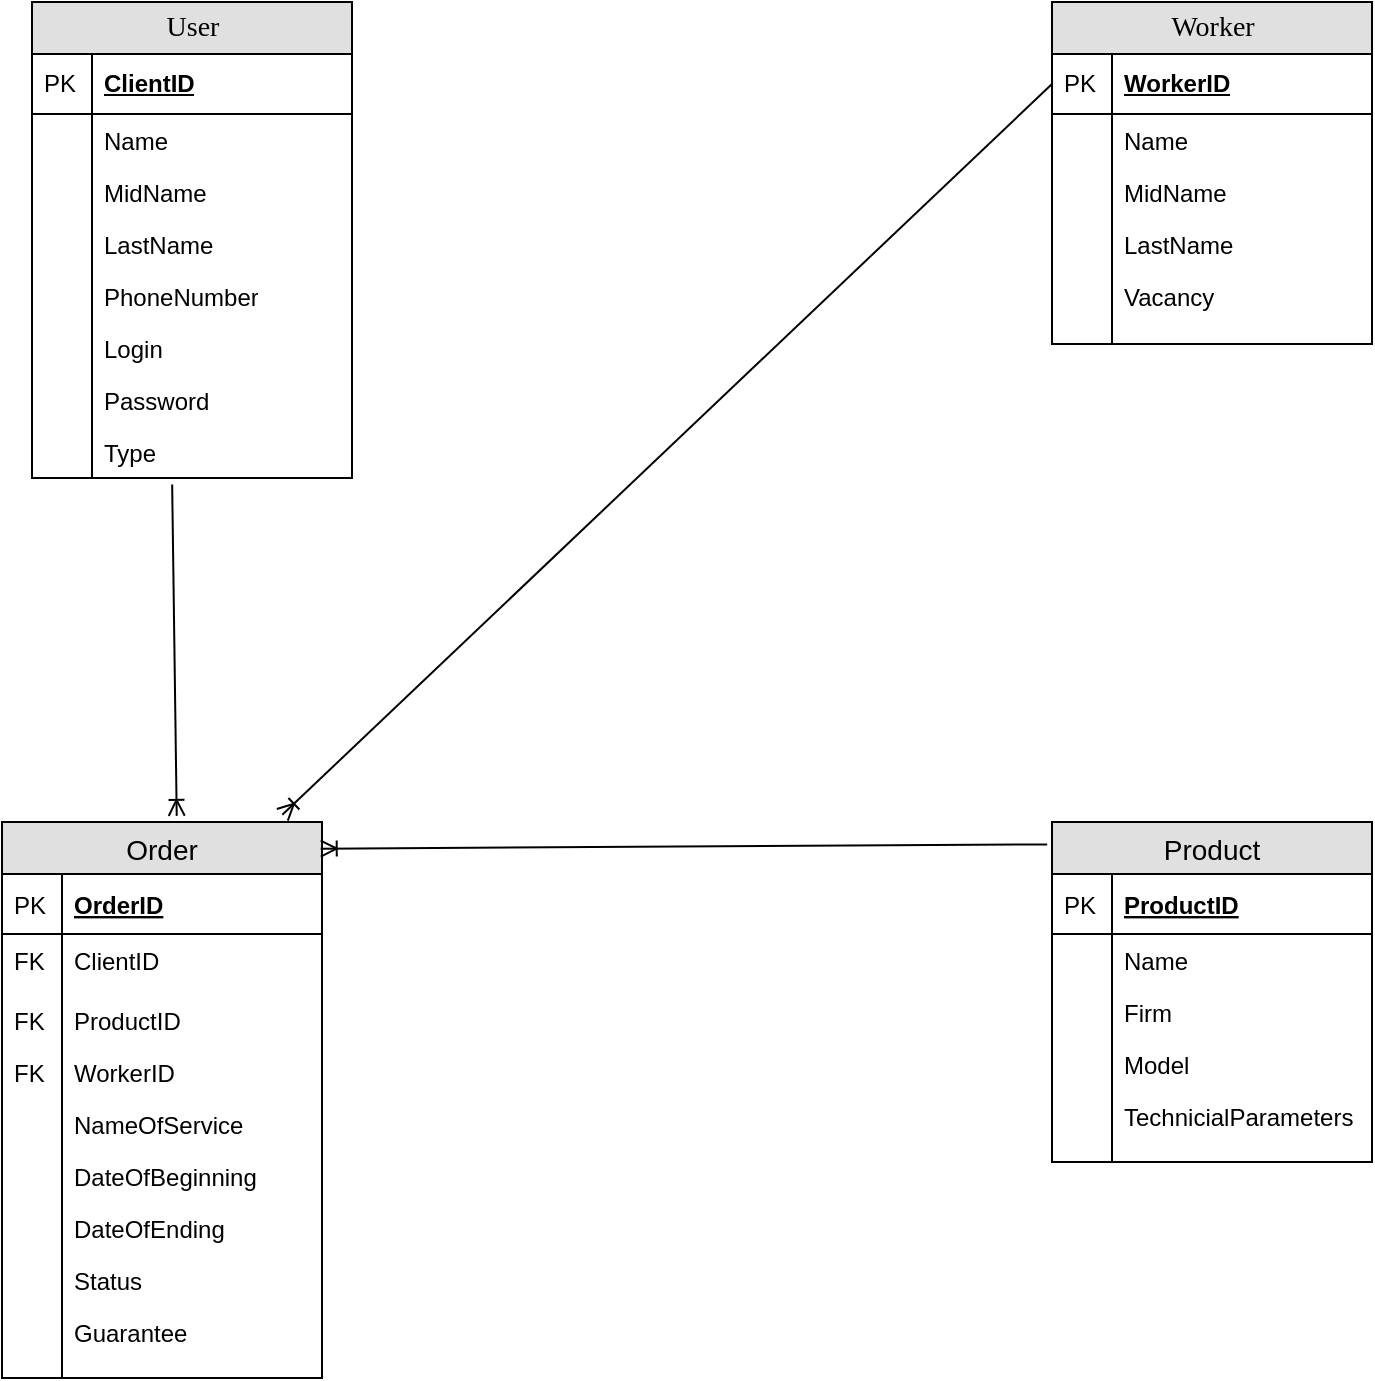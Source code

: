 <mxfile version="10.7.4" type="github"><diagram name="Page-1" id="e56a1550-8fbb-45ad-956c-1786394a9013"><mxGraphModel dx="1010" dy="582" grid="1" gridSize="10" guides="1" tooltips="1" connect="1" arrows="1" fold="1" page="1" pageScale="1" pageWidth="1100" pageHeight="850" background="#ffffff" math="0" shadow="0"><root><mxCell id="0"/><mxCell id="1" parent="0"/><mxCell id="2e49270ec7c68f3f-8" value="User" style="swimlane;html=1;fontStyle=0;childLayout=stackLayout;horizontal=1;startSize=26;fillColor=#e0e0e0;horizontalStack=0;resizeParent=1;resizeLast=0;collapsible=1;marginBottom=0;swimlaneFillColor=#ffffff;align=center;rounded=0;shadow=0;comic=0;labelBackgroundColor=none;strokeColor=#000000;strokeWidth=1;fontFamily=Verdana;fontSize=14;fontColor=#000000;swimlaneLine=1;" parent="1" vertex="1"><mxGeometry x="140" y="9" width="160" height="238" as="geometry"/></mxCell><mxCell id="2e49270ec7c68f3f-9" value="ClientID" style="shape=partialRectangle;top=0;left=0;right=0;bottom=1;html=1;align=left;verticalAlign=middle;fillColor=none;spacingLeft=34;spacingRight=4;whiteSpace=wrap;overflow=hidden;rotatable=0;points=[[0,0.5],[1,0.5]];portConstraint=eastwest;dropTarget=0;fontStyle=5;" parent="2e49270ec7c68f3f-8" vertex="1"><mxGeometry y="26" width="160" height="30" as="geometry"/></mxCell><mxCell id="2e49270ec7c68f3f-10" value="PK" style="shape=partialRectangle;top=0;left=0;bottom=0;html=1;fillColor=none;align=left;verticalAlign=middle;spacingLeft=4;spacingRight=4;whiteSpace=wrap;overflow=hidden;rotatable=0;points=[];portConstraint=eastwest;part=1;" parent="2e49270ec7c68f3f-9" vertex="1" connectable="0"><mxGeometry width="30" height="30" as="geometry"/></mxCell><mxCell id="2e49270ec7c68f3f-11" value="Name" style="shape=partialRectangle;top=0;left=0;right=0;bottom=0;html=1;align=left;verticalAlign=top;fillColor=none;spacingLeft=34;spacingRight=4;whiteSpace=wrap;overflow=hidden;rotatable=0;points=[[0,0.5],[1,0.5]];portConstraint=eastwest;dropTarget=0;" parent="2e49270ec7c68f3f-8" vertex="1"><mxGeometry y="56" width="160" height="26" as="geometry"/></mxCell><mxCell id="2e49270ec7c68f3f-12" value="" style="shape=partialRectangle;top=0;left=0;bottom=0;html=1;fillColor=none;align=left;verticalAlign=top;spacingLeft=4;spacingRight=4;whiteSpace=wrap;overflow=hidden;rotatable=0;points=[];portConstraint=eastwest;part=1;" parent="2e49270ec7c68f3f-11" vertex="1" connectable="0"><mxGeometry width="30" height="26" as="geometry"/></mxCell><mxCell id="2e49270ec7c68f3f-13" value="MidName" style="shape=partialRectangle;top=0;left=0;right=0;bottom=0;html=1;align=left;verticalAlign=top;fillColor=none;spacingLeft=34;spacingRight=4;whiteSpace=wrap;overflow=hidden;rotatable=0;points=[[0,0.5],[1,0.5]];portConstraint=eastwest;dropTarget=0;" parent="2e49270ec7c68f3f-8" vertex="1"><mxGeometry y="82" width="160" height="26" as="geometry"/></mxCell><mxCell id="2e49270ec7c68f3f-14" value="" style="shape=partialRectangle;top=0;left=0;bottom=0;html=1;fillColor=none;align=left;verticalAlign=top;spacingLeft=4;spacingRight=4;whiteSpace=wrap;overflow=hidden;rotatable=0;points=[];portConstraint=eastwest;part=1;" parent="2e49270ec7c68f3f-13" vertex="1" connectable="0"><mxGeometry width="30" height="26" as="geometry"/></mxCell><mxCell id="2e49270ec7c68f3f-15" value="LastName" style="shape=partialRectangle;top=0;left=0;right=0;bottom=0;html=1;align=left;verticalAlign=top;fillColor=none;spacingLeft=34;spacingRight=4;whiteSpace=wrap;overflow=hidden;rotatable=0;points=[[0,0.5],[1,0.5]];portConstraint=eastwest;dropTarget=0;" parent="2e49270ec7c68f3f-8" vertex="1"><mxGeometry y="108" width="160" height="26" as="geometry"/></mxCell><mxCell id="2e49270ec7c68f3f-16" value="" style="shape=partialRectangle;top=0;left=0;bottom=0;html=1;fillColor=none;align=left;verticalAlign=top;spacingLeft=4;spacingRight=4;whiteSpace=wrap;overflow=hidden;rotatable=0;points=[];portConstraint=eastwest;part=1;" parent="2e49270ec7c68f3f-15" vertex="1" connectable="0"><mxGeometry width="30" height="26" as="geometry"/></mxCell><mxCell id="dgEd9h6C8QUHjy-DAuUv-50" value="PhoneNumber" style="shape=partialRectangle;top=0;left=0;right=0;bottom=0;html=1;align=left;verticalAlign=top;fillColor=none;spacingLeft=34;spacingRight=4;whiteSpace=wrap;overflow=hidden;rotatable=0;points=[[0,0.5],[1,0.5]];portConstraint=eastwest;dropTarget=0;" parent="2e49270ec7c68f3f-8" vertex="1"><mxGeometry y="134" width="160" height="26" as="geometry"/></mxCell><mxCell id="dgEd9h6C8QUHjy-DAuUv-51" value="" style="shape=partialRectangle;top=0;left=0;bottom=0;html=1;fillColor=none;align=left;verticalAlign=top;spacingLeft=4;spacingRight=4;whiteSpace=wrap;overflow=hidden;rotatable=0;points=[];portConstraint=eastwest;part=1;" parent="dgEd9h6C8QUHjy-DAuUv-50" vertex="1" connectable="0"><mxGeometry width="30" height="26" as="geometry"/></mxCell><mxCell id="1t4FAC0QkQ_IlfEiostJ-3" value="Login" style="shape=partialRectangle;top=0;left=0;right=0;bottom=0;align=left;verticalAlign=top;fillColor=none;spacingLeft=34;spacingRight=4;overflow=hidden;rotatable=0;points=[[0,0.5],[1,0.5]];portConstraint=eastwest;dropTarget=0;fontSize=12;" vertex="1" parent="2e49270ec7c68f3f-8"><mxGeometry y="160" width="160" height="26" as="geometry"/></mxCell><mxCell id="1t4FAC0QkQ_IlfEiostJ-4" value="" style="shape=partialRectangle;top=0;left=0;bottom=0;fillColor=none;align=left;verticalAlign=top;spacingLeft=4;spacingRight=4;overflow=hidden;rotatable=0;points=[];portConstraint=eastwest;part=1;fontSize=12;" vertex="1" connectable="0" parent="1t4FAC0QkQ_IlfEiostJ-3"><mxGeometry width="30" height="26" as="geometry"/></mxCell><mxCell id="1t4FAC0QkQ_IlfEiostJ-7" value="Password" style="shape=partialRectangle;top=0;left=0;right=0;bottom=0;align=left;verticalAlign=top;fillColor=none;spacingLeft=34;spacingRight=4;overflow=hidden;rotatable=0;points=[[0,0.5],[1,0.5]];portConstraint=eastwest;dropTarget=0;fontSize=12;" vertex="1" parent="2e49270ec7c68f3f-8"><mxGeometry y="186" width="160" height="26" as="geometry"/></mxCell><mxCell id="1t4FAC0QkQ_IlfEiostJ-8" value="" style="shape=partialRectangle;top=0;left=0;bottom=0;fillColor=none;align=left;verticalAlign=top;spacingLeft=4;spacingRight=4;overflow=hidden;rotatable=0;points=[];portConstraint=eastwest;part=1;fontSize=12;" vertex="1" connectable="0" parent="1t4FAC0QkQ_IlfEiostJ-7"><mxGeometry width="30" height="26" as="geometry"/></mxCell><mxCell id="1t4FAC0QkQ_IlfEiostJ-5" value="Type" style="shape=partialRectangle;top=0;left=0;right=0;bottom=0;align=left;verticalAlign=top;fillColor=none;spacingLeft=34;spacingRight=4;overflow=hidden;rotatable=0;points=[[0,0.5],[1,0.5]];portConstraint=eastwest;dropTarget=0;fontSize=12;" vertex="1" parent="2e49270ec7c68f3f-8"><mxGeometry y="212" width="160" height="26" as="geometry"/></mxCell><mxCell id="1t4FAC0QkQ_IlfEiostJ-6" value="" style="shape=partialRectangle;top=0;left=0;bottom=0;fillColor=none;align=left;verticalAlign=top;spacingLeft=4;spacingRight=4;overflow=hidden;rotatable=0;points=[];portConstraint=eastwest;part=1;fontSize=12;" vertex="1" connectable="0" parent="1t4FAC0QkQ_IlfEiostJ-5"><mxGeometry width="30" height="26" as="geometry"/></mxCell><mxCell id="2e49270ec7c68f3f-30" value="Worker" style="swimlane;html=1;fontStyle=0;childLayout=stackLayout;horizontal=1;startSize=26;fillColor=#e0e0e0;horizontalStack=0;resizeParent=1;resizeLast=0;collapsible=1;marginBottom=0;swimlaneFillColor=#ffffff;align=center;rounded=0;shadow=0;comic=0;labelBackgroundColor=none;strokeColor=#000000;strokeWidth=1;fontFamily=Verdana;fontSize=14;fontColor=#000000;" parent="1" vertex="1"><mxGeometry x="650" y="9" width="160" height="171" as="geometry"/></mxCell><mxCell id="2e49270ec7c68f3f-31" value="WorkerID" style="shape=partialRectangle;top=0;left=0;right=0;bottom=1;html=1;align=left;verticalAlign=middle;fillColor=none;spacingLeft=34;spacingRight=4;whiteSpace=wrap;overflow=hidden;rotatable=0;points=[[0,0.5],[1,0.5]];portConstraint=eastwest;dropTarget=0;fontStyle=5;" parent="2e49270ec7c68f3f-30" vertex="1"><mxGeometry y="26" width="160" height="30" as="geometry"/></mxCell><mxCell id="2e49270ec7c68f3f-32" value="PK" style="shape=partialRectangle;top=0;left=0;bottom=0;html=1;fillColor=none;align=left;verticalAlign=middle;spacingLeft=4;spacingRight=4;whiteSpace=wrap;overflow=hidden;rotatable=0;points=[];portConstraint=eastwest;part=1;" parent="2e49270ec7c68f3f-31" vertex="1" connectable="0"><mxGeometry width="30" height="30" as="geometry"/></mxCell><mxCell id="2e49270ec7c68f3f-33" value="Name" style="shape=partialRectangle;top=0;left=0;right=0;bottom=0;html=1;align=left;verticalAlign=top;fillColor=none;spacingLeft=34;spacingRight=4;whiteSpace=wrap;overflow=hidden;rotatable=0;points=[[0,0.5],[1,0.5]];portConstraint=eastwest;dropTarget=0;" parent="2e49270ec7c68f3f-30" vertex="1"><mxGeometry y="56" width="160" height="26" as="geometry"/></mxCell><mxCell id="2e49270ec7c68f3f-34" value="" style="shape=partialRectangle;top=0;left=0;bottom=0;html=1;fillColor=none;align=left;verticalAlign=top;spacingLeft=4;spacingRight=4;whiteSpace=wrap;overflow=hidden;rotatable=0;points=[];portConstraint=eastwest;part=1;" parent="2e49270ec7c68f3f-33" vertex="1" connectable="0"><mxGeometry width="30" height="26" as="geometry"/></mxCell><mxCell id="2e49270ec7c68f3f-35" value="MidName" style="shape=partialRectangle;top=0;left=0;right=0;bottom=0;html=1;align=left;verticalAlign=top;fillColor=none;spacingLeft=34;spacingRight=4;whiteSpace=wrap;overflow=hidden;rotatable=0;points=[[0,0.5],[1,0.5]];portConstraint=eastwest;dropTarget=0;" parent="2e49270ec7c68f3f-30" vertex="1"><mxGeometry y="82" width="160" height="26" as="geometry"/></mxCell><mxCell id="2e49270ec7c68f3f-36" value="" style="shape=partialRectangle;top=0;left=0;bottom=0;html=1;fillColor=none;align=left;verticalAlign=top;spacingLeft=4;spacingRight=4;whiteSpace=wrap;overflow=hidden;rotatable=0;points=[];portConstraint=eastwest;part=1;" parent="2e49270ec7c68f3f-35" vertex="1" connectable="0"><mxGeometry width="30" height="26" as="geometry"/></mxCell><mxCell id="2e49270ec7c68f3f-37" value="LastName" style="shape=partialRectangle;top=0;left=0;right=0;bottom=0;html=1;align=left;verticalAlign=top;fillColor=none;spacingLeft=34;spacingRight=4;whiteSpace=wrap;overflow=hidden;rotatable=0;points=[[0,0.5],[1,0.5]];portConstraint=eastwest;dropTarget=0;" parent="2e49270ec7c68f3f-30" vertex="1"><mxGeometry y="108" width="160" height="26" as="geometry"/></mxCell><mxCell id="2e49270ec7c68f3f-38" value="" style="shape=partialRectangle;top=0;left=0;bottom=0;html=1;fillColor=none;align=left;verticalAlign=top;spacingLeft=4;spacingRight=4;whiteSpace=wrap;overflow=hidden;rotatable=0;points=[];portConstraint=eastwest;part=1;" parent="2e49270ec7c68f3f-37" vertex="1" connectable="0"><mxGeometry width="30" height="26" as="geometry"/></mxCell><mxCell id="dgEd9h6C8QUHjy-DAuUv-56" value="Vacancy" style="shape=partialRectangle;top=0;left=0;right=0;bottom=0;html=1;align=left;verticalAlign=top;fillColor=none;spacingLeft=34;spacingRight=4;whiteSpace=wrap;overflow=hidden;rotatable=0;points=[[0,0.5],[1,0.5]];portConstraint=eastwest;dropTarget=0;" parent="2e49270ec7c68f3f-30" vertex="1"><mxGeometry y="134" width="160" height="26" as="geometry"/></mxCell><mxCell id="dgEd9h6C8QUHjy-DAuUv-57" value="" style="shape=partialRectangle;top=0;left=0;bottom=0;html=1;fillColor=none;align=left;verticalAlign=top;spacingLeft=4;spacingRight=4;whiteSpace=wrap;overflow=hidden;rotatable=0;points=[];portConstraint=eastwest;part=1;" parent="dgEd9h6C8QUHjy-DAuUv-56" vertex="1" connectable="0"><mxGeometry width="30" height="26" as="geometry"/></mxCell><mxCell id="2e49270ec7c68f3f-39" value="" style="shape=partialRectangle;top=0;left=0;right=0;bottom=0;html=1;align=left;verticalAlign=top;fillColor=none;spacingLeft=34;spacingRight=4;whiteSpace=wrap;overflow=hidden;rotatable=0;points=[[0,0.5],[1,0.5]];portConstraint=eastwest;dropTarget=0;" parent="2e49270ec7c68f3f-30" vertex="1"><mxGeometry y="160" width="160" height="10" as="geometry"/></mxCell><mxCell id="2e49270ec7c68f3f-40" value="" style="shape=partialRectangle;top=0;left=0;bottom=0;html=1;fillColor=none;align=left;verticalAlign=top;spacingLeft=4;spacingRight=4;whiteSpace=wrap;overflow=hidden;rotatable=0;points=[];portConstraint=eastwest;part=1;" parent="2e49270ec7c68f3f-39" vertex="1" connectable="0"><mxGeometry width="30" height="10" as="geometry"/></mxCell><mxCell id="dgEd9h6C8QUHjy-DAuUv-1" value="Order" style="swimlane;fontStyle=0;childLayout=stackLayout;horizontal=1;startSize=26;fillColor=#e0e0e0;horizontalStack=0;resizeParent=1;resizeParentMax=0;resizeLast=0;collapsible=1;marginBottom=0;swimlaneFillColor=#ffffff;align=center;fontSize=14;" parent="1" vertex="1"><mxGeometry x="125" y="419" width="160" height="278" as="geometry"><mxRectangle x="250" y="333" width="70" height="26" as="alternateBounds"/></mxGeometry></mxCell><mxCell id="dgEd9h6C8QUHjy-DAuUv-2" value="OrderID" style="shape=partialRectangle;top=0;left=0;right=0;bottom=1;align=left;verticalAlign=middle;fillColor=none;spacingLeft=34;spacingRight=4;overflow=hidden;rotatable=0;points=[[0,0.5],[1,0.5]];portConstraint=eastwest;dropTarget=0;fontStyle=5;fontSize=12;" parent="dgEd9h6C8QUHjy-DAuUv-1" vertex="1"><mxGeometry y="26" width="160" height="30" as="geometry"/></mxCell><mxCell id="dgEd9h6C8QUHjy-DAuUv-3" value="PK" style="shape=partialRectangle;top=0;left=0;bottom=0;fillColor=none;align=left;verticalAlign=middle;spacingLeft=4;spacingRight=4;overflow=hidden;rotatable=0;points=[];portConstraint=eastwest;part=1;fontSize=12;" parent="dgEd9h6C8QUHjy-DAuUv-2" vertex="1" connectable="0"><mxGeometry width="30" height="30" as="geometry"/></mxCell><mxCell id="dgEd9h6C8QUHjy-DAuUv-54" value="ClientID" style="shape=partialRectangle;top=0;left=0;right=0;bottom=0;align=left;verticalAlign=top;fillColor=none;spacingLeft=34;spacingRight=4;overflow=hidden;rotatable=0;points=[[0,0.5],[1,0.5]];portConstraint=eastwest;dropTarget=0;fontSize=12;" parent="dgEd9h6C8QUHjy-DAuUv-1" vertex="1"><mxGeometry y="56" width="160" height="30" as="geometry"/></mxCell><mxCell id="dgEd9h6C8QUHjy-DAuUv-55" value="FK" style="shape=partialRectangle;top=0;left=0;bottom=0;fillColor=none;align=left;verticalAlign=top;spacingLeft=4;spacingRight=4;overflow=hidden;rotatable=0;points=[];portConstraint=eastwest;part=1;fontSize=12;" parent="dgEd9h6C8QUHjy-DAuUv-54" vertex="1" connectable="0"><mxGeometry width="30" height="30" as="geometry"/></mxCell><mxCell id="dgEd9h6C8QUHjy-DAuUv-52" value="ProductID" style="shape=partialRectangle;top=0;left=0;right=0;bottom=0;align=left;verticalAlign=top;fillColor=none;spacingLeft=34;spacingRight=4;overflow=hidden;rotatable=0;points=[[0,0.5],[1,0.5]];portConstraint=eastwest;dropTarget=0;fontSize=12;" parent="dgEd9h6C8QUHjy-DAuUv-1" vertex="1"><mxGeometry y="86" width="160" height="26" as="geometry"/></mxCell><mxCell id="dgEd9h6C8QUHjy-DAuUv-53" value="FK" style="shape=partialRectangle;top=0;left=0;bottom=0;fillColor=none;align=left;verticalAlign=top;spacingLeft=4;spacingRight=4;overflow=hidden;rotatable=0;points=[];portConstraint=eastwest;part=1;fontSize=12;" parent="dgEd9h6C8QUHjy-DAuUv-52" vertex="1" connectable="0"><mxGeometry width="30" height="26" as="geometry"/></mxCell><mxCell id="Cm2wK3WcRPLcECe4KZQW-1" value="WorkerID" style="shape=partialRectangle;top=0;left=0;right=0;bottom=0;align=left;verticalAlign=top;fillColor=none;spacingLeft=34;spacingRight=4;overflow=hidden;rotatable=0;points=[[0,0.5],[1,0.5]];portConstraint=eastwest;dropTarget=0;fontSize=12;" parent="dgEd9h6C8QUHjy-DAuUv-1" vertex="1"><mxGeometry y="112" width="160" height="26" as="geometry"/></mxCell><mxCell id="Cm2wK3WcRPLcECe4KZQW-2" value="FK" style="shape=partialRectangle;top=0;left=0;bottom=0;fillColor=none;align=left;verticalAlign=top;spacingLeft=4;spacingRight=4;overflow=hidden;rotatable=0;points=[];portConstraint=eastwest;part=1;fontSize=12;" parent="Cm2wK3WcRPLcECe4KZQW-1" vertex="1" connectable="0"><mxGeometry width="30" height="26" as="geometry"/></mxCell><mxCell id="dgEd9h6C8QUHjy-DAuUv-4" value="NameOfService" style="shape=partialRectangle;top=0;left=0;right=0;bottom=0;align=left;verticalAlign=top;fillColor=none;spacingLeft=34;spacingRight=4;overflow=hidden;rotatable=0;points=[[0,0.5],[1,0.5]];portConstraint=eastwest;dropTarget=0;fontSize=12;" parent="dgEd9h6C8QUHjy-DAuUv-1" vertex="1"><mxGeometry y="138" width="160" height="26" as="geometry"/></mxCell><mxCell id="dgEd9h6C8QUHjy-DAuUv-5" value="" style="shape=partialRectangle;top=0;left=0;bottom=0;fillColor=none;align=left;verticalAlign=top;spacingLeft=4;spacingRight=4;overflow=hidden;rotatable=0;points=[];portConstraint=eastwest;part=1;fontSize=12;" parent="dgEd9h6C8QUHjy-DAuUv-4" vertex="1" connectable="0"><mxGeometry width="30" height="26" as="geometry"/></mxCell><mxCell id="dgEd9h6C8QUHjy-DAuUv-6" value="DateOfBeginning" style="shape=partialRectangle;top=0;left=0;right=0;bottom=0;align=left;verticalAlign=top;fillColor=none;spacingLeft=34;spacingRight=4;overflow=hidden;rotatable=0;points=[[0,0.5],[1,0.5]];portConstraint=eastwest;dropTarget=0;fontSize=12;" parent="dgEd9h6C8QUHjy-DAuUv-1" vertex="1"><mxGeometry y="164" width="160" height="26" as="geometry"/></mxCell><mxCell id="dgEd9h6C8QUHjy-DAuUv-7" value="" style="shape=partialRectangle;top=0;left=0;bottom=0;fillColor=none;align=left;verticalAlign=top;spacingLeft=4;spacingRight=4;overflow=hidden;rotatable=0;points=[];portConstraint=eastwest;part=1;fontSize=12;" parent="dgEd9h6C8QUHjy-DAuUv-6" vertex="1" connectable="0"><mxGeometry width="30" height="26" as="geometry"/></mxCell><mxCell id="dgEd9h6C8QUHjy-DAuUv-59" value="DateOfEnding" style="shape=partialRectangle;top=0;left=0;right=0;bottom=0;align=left;verticalAlign=top;fillColor=none;spacingLeft=34;spacingRight=4;overflow=hidden;rotatable=0;points=[[0,0.5],[1,0.5]];portConstraint=eastwest;dropTarget=0;fontSize=12;" parent="dgEd9h6C8QUHjy-DAuUv-1" vertex="1"><mxGeometry y="190" width="160" height="26" as="geometry"/></mxCell><mxCell id="dgEd9h6C8QUHjy-DAuUv-60" value="" style="shape=partialRectangle;top=0;left=0;bottom=0;fillColor=none;align=left;verticalAlign=top;spacingLeft=4;spacingRight=4;overflow=hidden;rotatable=0;points=[];portConstraint=eastwest;part=1;fontSize=12;" parent="dgEd9h6C8QUHjy-DAuUv-59" vertex="1" connectable="0"><mxGeometry width="30" height="26" as="geometry"/></mxCell><mxCell id="dgEd9h6C8QUHjy-DAuUv-63" value="Status" style="shape=partialRectangle;top=0;left=0;right=0;bottom=0;align=left;verticalAlign=top;fillColor=none;spacingLeft=34;spacingRight=4;overflow=hidden;rotatable=0;points=[[0,0.5],[1,0.5]];portConstraint=eastwest;dropTarget=0;fontSize=12;" parent="dgEd9h6C8QUHjy-DAuUv-1" vertex="1"><mxGeometry y="216" width="160" height="26" as="geometry"/></mxCell><mxCell id="dgEd9h6C8QUHjy-DAuUv-64" value="" style="shape=partialRectangle;top=0;left=0;bottom=0;fillColor=none;align=left;verticalAlign=top;spacingLeft=4;spacingRight=4;overflow=hidden;rotatable=0;points=[];portConstraint=eastwest;part=1;fontSize=12;" parent="dgEd9h6C8QUHjy-DAuUv-63" vertex="1" connectable="0"><mxGeometry width="30" height="26" as="geometry"/></mxCell><mxCell id="dgEd9h6C8QUHjy-DAuUv-8" value="Guarantee" style="shape=partialRectangle;top=0;left=0;right=0;bottom=0;align=left;verticalAlign=top;fillColor=none;spacingLeft=34;spacingRight=4;overflow=hidden;rotatable=0;points=[[0,0.5],[1,0.5]];portConstraint=eastwest;dropTarget=0;fontSize=12;" parent="dgEd9h6C8QUHjy-DAuUv-1" vertex="1"><mxGeometry y="242" width="160" height="26" as="geometry"/></mxCell><mxCell id="dgEd9h6C8QUHjy-DAuUv-9" value="" style="shape=partialRectangle;top=0;left=0;bottom=0;fillColor=none;align=left;verticalAlign=top;spacingLeft=4;spacingRight=4;overflow=hidden;rotatable=0;points=[];portConstraint=eastwest;part=1;fontSize=12;" parent="dgEd9h6C8QUHjy-DAuUv-8" vertex="1" connectable="0"><mxGeometry width="30" height="26" as="geometry"/></mxCell><mxCell id="dgEd9h6C8QUHjy-DAuUv-10" value="" style="shape=partialRectangle;top=0;left=0;right=0;bottom=0;align=left;verticalAlign=top;fillColor=none;spacingLeft=34;spacingRight=4;overflow=hidden;rotatable=0;points=[[0,0.5],[1,0.5]];portConstraint=eastwest;dropTarget=0;fontSize=12;" parent="dgEd9h6C8QUHjy-DAuUv-1" vertex="1"><mxGeometry y="268" width="160" height="10" as="geometry"/></mxCell><mxCell id="dgEd9h6C8QUHjy-DAuUv-11" value="" style="shape=partialRectangle;top=0;left=0;bottom=0;fillColor=none;align=left;verticalAlign=top;spacingLeft=4;spacingRight=4;overflow=hidden;rotatable=0;points=[];portConstraint=eastwest;part=1;fontSize=12;" parent="dgEd9h6C8QUHjy-DAuUv-10" vertex="1" connectable="0"><mxGeometry width="30" height="10" as="geometry"/></mxCell><mxCell id="dgEd9h6C8QUHjy-DAuUv-12" value="Product" style="swimlane;fontStyle=0;childLayout=stackLayout;horizontal=1;startSize=26;fillColor=#e0e0e0;horizontalStack=0;resizeParent=1;resizeParentMax=0;resizeLast=0;collapsible=1;marginBottom=0;swimlaneFillColor=#ffffff;align=center;fontSize=14;" parent="1" vertex="1"><mxGeometry x="650" y="419" width="160" height="170" as="geometry"/></mxCell><mxCell id="dgEd9h6C8QUHjy-DAuUv-13" value="ProductID" style="shape=partialRectangle;top=0;left=0;right=0;bottom=1;align=left;verticalAlign=middle;fillColor=none;spacingLeft=34;spacingRight=4;overflow=hidden;rotatable=0;points=[[0,0.5],[1,0.5]];portConstraint=eastwest;dropTarget=0;fontStyle=5;fontSize=12;" parent="dgEd9h6C8QUHjy-DAuUv-12" vertex="1"><mxGeometry y="26" width="160" height="30" as="geometry"/></mxCell><mxCell id="dgEd9h6C8QUHjy-DAuUv-14" value="PK" style="shape=partialRectangle;top=0;left=0;bottom=0;fillColor=none;align=left;verticalAlign=middle;spacingLeft=4;spacingRight=4;overflow=hidden;rotatable=0;points=[];portConstraint=eastwest;part=1;fontSize=12;" parent="dgEd9h6C8QUHjy-DAuUv-13" vertex="1" connectable="0"><mxGeometry width="30" height="30" as="geometry"/></mxCell><mxCell id="dgEd9h6C8QUHjy-DAuUv-15" value="Name" style="shape=partialRectangle;top=0;left=0;right=0;bottom=0;align=left;verticalAlign=top;fillColor=none;spacingLeft=34;spacingRight=4;overflow=hidden;rotatable=0;points=[[0,0.5],[1,0.5]];portConstraint=eastwest;dropTarget=0;fontSize=12;" parent="dgEd9h6C8QUHjy-DAuUv-12" vertex="1"><mxGeometry y="56" width="160" height="26" as="geometry"/></mxCell><mxCell id="dgEd9h6C8QUHjy-DAuUv-16" value="" style="shape=partialRectangle;top=0;left=0;bottom=0;fillColor=none;align=left;verticalAlign=top;spacingLeft=4;spacingRight=4;overflow=hidden;rotatable=0;points=[];portConstraint=eastwest;part=1;fontSize=12;" parent="dgEd9h6C8QUHjy-DAuUv-15" vertex="1" connectable="0"><mxGeometry width="30" height="26" as="geometry"/></mxCell><mxCell id="dgEd9h6C8QUHjy-DAuUv-17" value="Firm" style="shape=partialRectangle;top=0;left=0;right=0;bottom=0;align=left;verticalAlign=top;fillColor=none;spacingLeft=34;spacingRight=4;overflow=hidden;rotatable=0;points=[[0,0.5],[1,0.5]];portConstraint=eastwest;dropTarget=0;fontSize=12;" parent="dgEd9h6C8QUHjy-DAuUv-12" vertex="1"><mxGeometry y="82" width="160" height="26" as="geometry"/></mxCell><mxCell id="dgEd9h6C8QUHjy-DAuUv-18" value="" style="shape=partialRectangle;top=0;left=0;bottom=0;fillColor=none;align=left;verticalAlign=top;spacingLeft=4;spacingRight=4;overflow=hidden;rotatable=0;points=[];portConstraint=eastwest;part=1;fontSize=12;" parent="dgEd9h6C8QUHjy-DAuUv-17" vertex="1" connectable="0"><mxGeometry width="30" height="26" as="geometry"/></mxCell><mxCell id="dgEd9h6C8QUHjy-DAuUv-19" value="Model" style="shape=partialRectangle;top=0;left=0;right=0;bottom=0;align=left;verticalAlign=top;fillColor=none;spacingLeft=34;spacingRight=4;overflow=hidden;rotatable=0;points=[[0,0.5],[1,0.5]];portConstraint=eastwest;dropTarget=0;fontSize=12;" parent="dgEd9h6C8QUHjy-DAuUv-12" vertex="1"><mxGeometry y="108" width="160" height="26" as="geometry"/></mxCell><mxCell id="dgEd9h6C8QUHjy-DAuUv-20" value="" style="shape=partialRectangle;top=0;left=0;bottom=0;fillColor=none;align=left;verticalAlign=top;spacingLeft=4;spacingRight=4;overflow=hidden;rotatable=0;points=[];portConstraint=eastwest;part=1;fontSize=12;" parent="dgEd9h6C8QUHjy-DAuUv-19" vertex="1" connectable="0"><mxGeometry width="30" height="26" as="geometry"/></mxCell><mxCell id="dgEd9h6C8QUHjy-DAuUv-61" value="TechnicialParameters" style="shape=partialRectangle;top=0;left=0;right=0;bottom=0;align=left;verticalAlign=top;fillColor=none;spacingLeft=34;spacingRight=4;overflow=hidden;rotatable=0;points=[[0,0.5],[1,0.5]];portConstraint=eastwest;dropTarget=0;fontSize=12;" parent="dgEd9h6C8QUHjy-DAuUv-12" vertex="1"><mxGeometry y="134" width="160" height="26" as="geometry"/></mxCell><mxCell id="dgEd9h6C8QUHjy-DAuUv-62" value="" style="shape=partialRectangle;top=0;left=0;bottom=0;fillColor=none;align=left;verticalAlign=top;spacingLeft=4;spacingRight=4;overflow=hidden;rotatable=0;points=[];portConstraint=eastwest;part=1;fontSize=12;" parent="dgEd9h6C8QUHjy-DAuUv-61" vertex="1" connectable="0"><mxGeometry width="30" height="26" as="geometry"/></mxCell><mxCell id="dgEd9h6C8QUHjy-DAuUv-21" value="" style="shape=partialRectangle;top=0;left=0;right=0;bottom=0;align=left;verticalAlign=top;fillColor=none;spacingLeft=34;spacingRight=4;overflow=hidden;rotatable=0;points=[[0,0.5],[1,0.5]];portConstraint=eastwest;dropTarget=0;fontSize=12;" parent="dgEd9h6C8QUHjy-DAuUv-12" vertex="1"><mxGeometry y="160" width="160" height="10" as="geometry"/></mxCell><mxCell id="dgEd9h6C8QUHjy-DAuUv-22" value="" style="shape=partialRectangle;top=0;left=0;bottom=0;fillColor=none;align=left;verticalAlign=top;spacingLeft=4;spacingRight=4;overflow=hidden;rotatable=0;points=[];portConstraint=eastwest;part=1;fontSize=12;" parent="dgEd9h6C8QUHjy-DAuUv-21" vertex="1" connectable="0"><mxGeometry width="30" height="10" as="geometry"/></mxCell><mxCell id="dgEd9h6C8QUHjy-DAuUv-47" value="" style="fontSize=12;html=1;endArrow=ERoneToMany;entryX=0.996;entryY=0.048;entryDx=0;entryDy=0;entryPerimeter=0;exitX=-0.015;exitY=0.066;exitDx=0;exitDy=0;exitPerimeter=0;" parent="1" source="dgEd9h6C8QUHjy-DAuUv-12" target="dgEd9h6C8QUHjy-DAuUv-1" edge="1"><mxGeometry width="100" height="100" relative="1" as="geometry"><mxPoint x="540" y="330" as="sourcePoint"/><mxPoint x="360" y="450" as="targetPoint"/></mxGeometry></mxCell><mxCell id="dgEd9h6C8QUHjy-DAuUv-48" value="" style="fontSize=12;html=1;endArrow=ERoneToMany;entryX=0.546;entryY=-0.011;entryDx=0;entryDy=0;entryPerimeter=0;exitX=0.438;exitY=1.123;exitDx=0;exitDy=0;exitPerimeter=0;" parent="1" source="1t4FAC0QkQ_IlfEiostJ-5" target="dgEd9h6C8QUHjy-DAuUv-1" edge="1"><mxGeometry width="100" height="100" relative="1" as="geometry"><mxPoint x="212" y="290" as="sourcePoint"/><mxPoint x="220" y="340" as="targetPoint"/></mxGeometry></mxCell><mxCell id="dgEd9h6C8QUHjy-DAuUv-49" value="" style="fontSize=12;html=1;endArrow=ERoneToMany;entryX=0.876;entryY=-0.013;entryDx=0;entryDy=0;entryPerimeter=0;exitX=0;exitY=0.5;exitDx=0;exitDy=0;" parent="1" source="2e49270ec7c68f3f-31" target="dgEd9h6C8QUHjy-DAuUv-1" edge="1"><mxGeometry width="100" height="100" relative="1" as="geometry"><mxPoint x="380" y="80" as="sourcePoint"/><mxPoint x="580" y="180" as="targetPoint"/></mxGeometry></mxCell></root></mxGraphModel></diagram></mxfile>